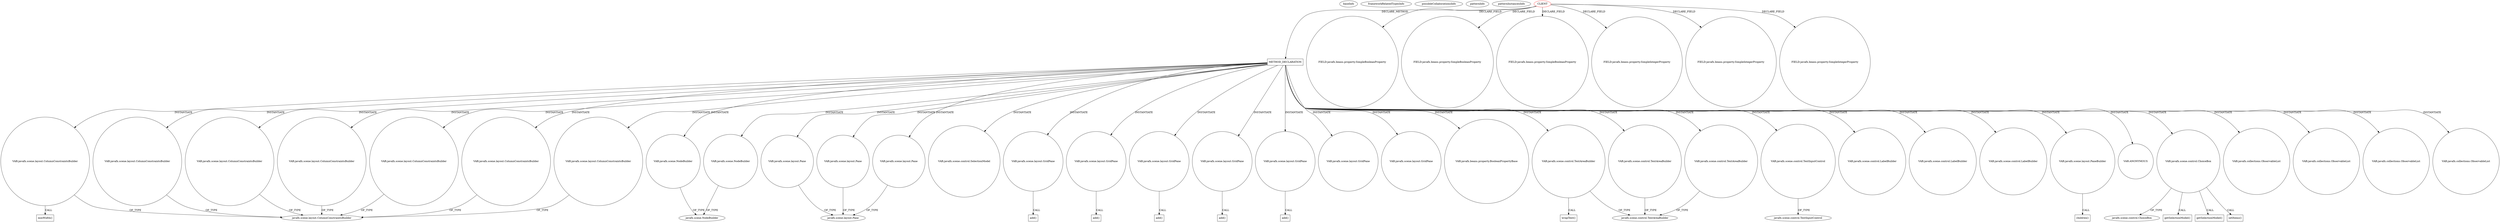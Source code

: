 digraph {
baseInfo[graphId=4306,category="pattern",isAnonymous=false,possibleRelation=false]
frameworkRelatedTypesInfo[]
possibleCollaborationsInfo[]
patternInfo[frequency=2.0,patternRootClient=0]
patternInstancesInfo[0="SaiPradeepDandem-javafx2-gradient-builder~/SaiPradeepDandem-javafx2-gradient-builder/javafx2-gradient-builder-master/src/main/java/com/javafx/gradientbuilder/application/RadialSettingsLayout.java~RadialSettingsLayout~1170",1="SaiPradeepDandem-javafx2-gradient-builder~/SaiPradeepDandem-javafx2-gradient-builder/javafx2-gradient-builder-master/src/main/java/com/javafx/gradientbuilder/application/LinearSettingsLayout.java~LinearSettingsLayout~1172"]
265[label="javafx.scene.layout.ColumnConstraintsBuilder",vertexType="FRAMEWORK_CLASS_TYPE",isFrameworkType=false]
278[label="VAR:javafx.scene.layout.ColumnConstraintsBuilder",vertexType="VARIABLE_EXPRESION",isFrameworkType=false,shape=circle]
279[label="minWidth()",vertexType="INSIDE_CALL",isFrameworkType=false,shape=box]
84[label="METHOD_DECLARATION",vertexType="CLIENT_METHOD_DECLARATION",isFrameworkType=false,shape=box]
0[label="CLIENT",vertexType="ROOT_CLIENT_CLASS_DECLARATION",isFrameworkType=false,color=red]
88[label="VAR:javafx.scene.NodeBuilder",vertexType="VARIABLE_EXPRESION",isFrameworkType=false,shape=circle]
127[label="VAR:javafx.scene.NodeBuilder",vertexType="VARIABLE_EXPRESION",isFrameworkType=false,shape=circle]
159[label="VAR:javafx.scene.layout.Pane",vertexType="VARIABLE_EXPRESION",isFrameworkType=false,shape=circle]
121[label="VAR:javafx.scene.layout.Pane",vertexType="VARIABLE_EXPRESION",isFrameworkType=false,shape=circle]
227[label="VAR:javafx.scene.layout.Pane",vertexType="VARIABLE_EXPRESION",isFrameworkType=false,shape=circle]
198[label="VAR:javafx.scene.control.SelectionModel",vertexType="VARIABLE_EXPRESION",isFrameworkType=false,shape=circle]
203[label="VAR:javafx.scene.layout.GridPane",vertexType="VARIABLE_EXPRESION",isFrameworkType=false,shape=circle]
254[label="VAR:javafx.scene.layout.GridPane",vertexType="VARIABLE_EXPRESION",isFrameworkType=false,shape=circle]
206[label="VAR:javafx.scene.layout.GridPane",vertexType="VARIABLE_EXPRESION",isFrameworkType=false,shape=circle]
230[label="VAR:javafx.scene.layout.GridPane",vertexType="VARIABLE_EXPRESION",isFrameworkType=false,shape=circle]
212[label="VAR:javafx.scene.layout.GridPane",vertexType="VARIABLE_EXPRESION",isFrameworkType=false,shape=circle]
289[label="VAR:javafx.scene.layout.GridPane",vertexType="VARIABLE_EXPRESION",isFrameworkType=false,shape=circle]
260[label="VAR:javafx.scene.layout.GridPane",vertexType="VARIABLE_EXPRESION",isFrameworkType=false,shape=circle]
145[label="VAR:javafx.beans.property.BooleanPropertyBase",vertexType="VARIABLE_EXPRESION",isFrameworkType=false,shape=circle]
100[label="VAR:javafx.scene.control.TextAreaBuilder",vertexType="VARIABLE_EXPRESION",isFrameworkType=false,shape=circle]
109[label="VAR:javafx.scene.control.TextAreaBuilder",vertexType="VARIABLE_EXPRESION",isFrameworkType=false,shape=circle]
97[label="VAR:javafx.scene.control.TextAreaBuilder",vertexType="VARIABLE_EXPRESION",isFrameworkType=false,shape=circle]
115[label="VAR:javafx.scene.control.TextInputControl",vertexType="VARIABLE_EXPRESION",isFrameworkType=false,shape=circle]
20[label="FIELD:javafx.beans.property.SimpleBooleanProperty",vertexType="FIELD_DECLARATION",isFrameworkType=false,shape=circle]
117[label="javafx.scene.control.TextInputControl",vertexType="FRAMEWORK_CLASS_TYPE",isFrameworkType=false]
22[label="FIELD:javafx.beans.property.SimpleBooleanProperty",vertexType="FIELD_DECLARATION",isFrameworkType=false,shape=circle]
18[label="FIELD:javafx.beans.property.SimpleBooleanProperty",vertexType="FIELD_DECLARATION",isFrameworkType=false,shape=circle]
124[label="VAR:javafx.scene.control.LabelBuilder",vertexType="VARIABLE_EXPRESION",isFrameworkType=false,shape=circle]
85[label="VAR:javafx.scene.control.LabelBuilder",vertexType="VARIABLE_EXPRESION",isFrameworkType=false,shape=circle]
94[label="VAR:javafx.scene.control.LabelBuilder",vertexType="VARIABLE_EXPRESION",isFrameworkType=false,shape=circle]
101[label="wrapText()",vertexType="INSIDE_CALL",isFrameworkType=false,shape=box]
255[label="add()",vertexType="INSIDE_CALL",isFrameworkType=false,shape=box]
204[label="add()",vertexType="INSIDE_CALL",isFrameworkType=false,shape=box]
231[label="add()",vertexType="INSIDE_CALL",isFrameworkType=false,shape=box]
213[label="add()",vertexType="INSIDE_CALL",isFrameworkType=false,shape=box]
207[label="add()",vertexType="INSIDE_CALL",isFrameworkType=false,shape=box]
236[label="VAR:javafx.scene.layout.PaneBuilder",vertexType="VARIABLE_EXPRESION",isFrameworkType=false,shape=circle]
237[label="children()",vertexType="INSIDE_CALL",isFrameworkType=false,shape=box]
90[label="javafx.scene.NodeBuilder",vertexType="FRAMEWORK_CLASS_TYPE",isFrameworkType=false]
149[label="VAR:ANONYMOUS",vertexType="VARIABLE_EXPRESION",isFrameworkType=false,shape=circle]
123[label="javafx.scene.layout.Pane",vertexType="FRAMEWORK_CLASS_TYPE",isFrameworkType=false]
179[label="VAR:javafx.scene.control.ChoiceBox",vertexType="VARIABLE_EXPRESION",isFrameworkType=false,shape=circle]
27[label="javafx.scene.control.ChoiceBox",vertexType="FRAMEWORK_CLASS_TYPE",isFrameworkType=false]
197[label="getSelectionModel()",vertexType="INSIDE_CALL",isFrameworkType=false,shape=box]
202[label="getSelectionModel()",vertexType="INSIDE_CALL",isFrameworkType=false,shape=box]
192[label="setItems()",vertexType="INSIDE_CALL",isFrameworkType=false,shape=box]
99[label="javafx.scene.control.TextAreaBuilder",vertexType="FRAMEWORK_CLASS_TYPE",isFrameworkType=false]
272[label="VAR:javafx.scene.layout.ColumnConstraintsBuilder",vertexType="VARIABLE_EXPRESION",isFrameworkType=false,shape=circle]
269[label="VAR:javafx.scene.layout.ColumnConstraintsBuilder",vertexType="VARIABLE_EXPRESION",isFrameworkType=false,shape=circle]
281[label="VAR:javafx.scene.layout.ColumnConstraintsBuilder",vertexType="VARIABLE_EXPRESION",isFrameworkType=false,shape=circle]
263[label="VAR:javafx.scene.layout.ColumnConstraintsBuilder",vertexType="VARIABLE_EXPRESION",isFrameworkType=false,shape=circle]
275[label="VAR:javafx.scene.layout.ColumnConstraintsBuilder",vertexType="VARIABLE_EXPRESION",isFrameworkType=false,shape=circle]
266[label="VAR:javafx.scene.layout.ColumnConstraintsBuilder",vertexType="VARIABLE_EXPRESION",isFrameworkType=false,shape=circle]
257[label="VAR:javafx.collections.ObservableList",vertexType="VARIABLE_EXPRESION",isFrameworkType=false,shape=circle]
286[label="VAR:javafx.collections.ObservableList",vertexType="VARIABLE_EXPRESION",isFrameworkType=false,shape=circle]
224[label="VAR:javafx.collections.ObservableList",vertexType="VARIABLE_EXPRESION",isFrameworkType=false,shape=circle]
135[label="VAR:javafx.collections.ObservableList",vertexType="VARIABLE_EXPRESION",isFrameworkType=false,shape=circle]
10[label="FIELD:javafx.beans.property.SimpleIntegerProperty",vertexType="FIELD_DECLARATION",isFrameworkType=false,shape=circle]
12[label="FIELD:javafx.beans.property.SimpleIntegerProperty",vertexType="FIELD_DECLARATION",isFrameworkType=false,shape=circle]
38[label="FIELD:javafx.beans.property.SimpleIntegerProperty",vertexType="FIELD_DECLARATION",isFrameworkType=false,shape=circle]
121->123[label="OF_TYPE"]
0->22[label="DECLARE_FIELD"]
84->94[label="INSTANTIATE"]
203->204[label="CALL"]
84->145[label="INSTANTIATE"]
266->265[label="OF_TYPE"]
212->213[label="CALL"]
84->135[label="INSTANTIATE"]
84->127[label="INSTANTIATE"]
0->84[label="DECLARE_METHOD"]
84->286[label="INSTANTIATE"]
84->124[label="INSTANTIATE"]
84->203[label="INSTANTIATE"]
0->20[label="DECLARE_FIELD"]
179->197[label="CALL"]
84->159[label="INSTANTIATE"]
84->179[label="INSTANTIATE"]
84->97[label="INSTANTIATE"]
254->255[label="CALL"]
278->279[label="CALL"]
84->121[label="INSTANTIATE"]
84->269[label="INSTANTIATE"]
84->224[label="INSTANTIATE"]
0->10[label="DECLARE_FIELD"]
263->265[label="OF_TYPE"]
84->212[label="INSTANTIATE"]
159->123[label="OF_TYPE"]
236->237[label="CALL"]
84->281[label="INSTANTIATE"]
179->202[label="CALL"]
84->85[label="INSTANTIATE"]
84->266[label="INSTANTIATE"]
272->265[label="OF_TYPE"]
278->265[label="OF_TYPE"]
97->99[label="OF_TYPE"]
84->272[label="INSTANTIATE"]
84->275[label="INSTANTIATE"]
0->18[label="DECLARE_FIELD"]
109->99[label="OF_TYPE"]
84->230[label="INSTANTIATE"]
179->192[label="CALL"]
115->117[label="OF_TYPE"]
281->265[label="OF_TYPE"]
84->257[label="INSTANTIATE"]
84->100[label="INSTANTIATE"]
84->109[label="INSTANTIATE"]
100->101[label="CALL"]
84->115[label="INSTANTIATE"]
84->206[label="INSTANTIATE"]
84->88[label="INSTANTIATE"]
0->12[label="DECLARE_FIELD"]
84->236[label="INSTANTIATE"]
88->90[label="OF_TYPE"]
206->207[label="CALL"]
275->265[label="OF_TYPE"]
230->231[label="CALL"]
84->260[label="INSTANTIATE"]
84->278[label="INSTANTIATE"]
84->149[label="INSTANTIATE"]
84->289[label="INSTANTIATE"]
0->38[label="DECLARE_FIELD"]
84->254[label="INSTANTIATE"]
227->123[label="OF_TYPE"]
127->90[label="OF_TYPE"]
100->99[label="OF_TYPE"]
179->27[label="OF_TYPE"]
84->263[label="INSTANTIATE"]
84->198[label="INSTANTIATE"]
84->227[label="INSTANTIATE"]
269->265[label="OF_TYPE"]
}
